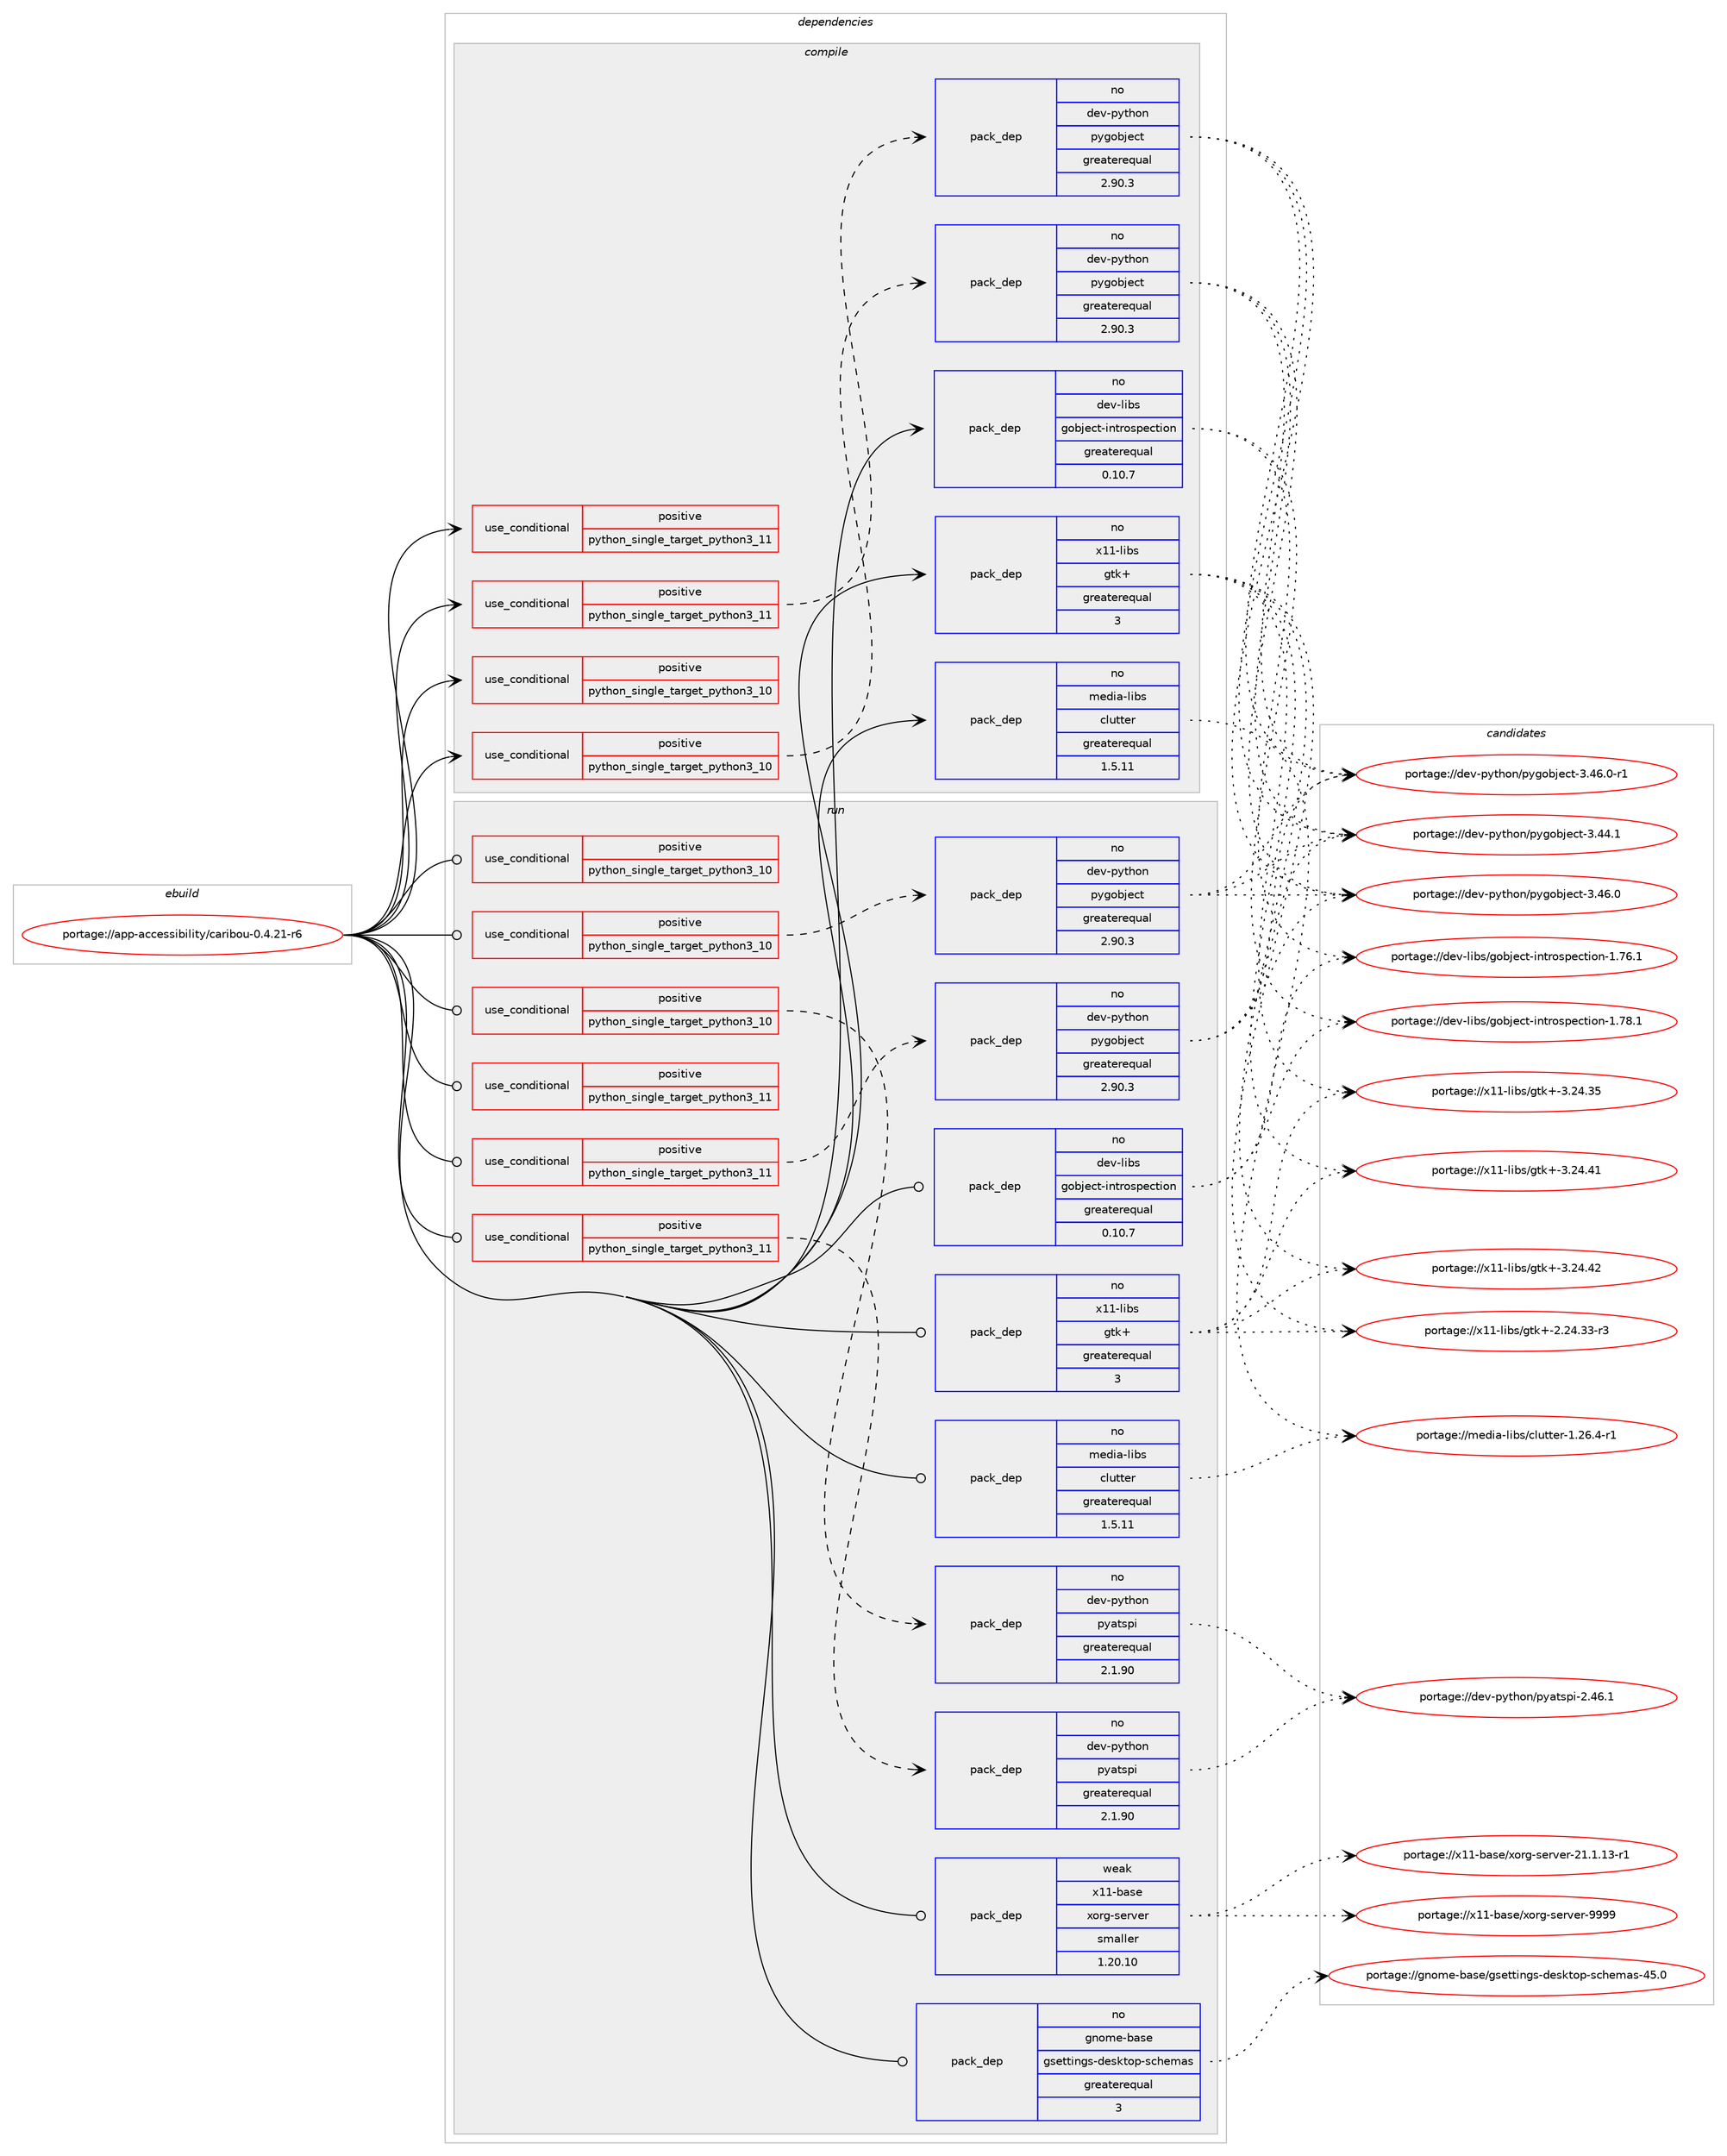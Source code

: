 digraph prolog {

# *************
# Graph options
# *************

newrank=true;
concentrate=true;
compound=true;
graph [rankdir=LR,fontname=Helvetica,fontsize=10,ranksep=1.5];#, ranksep=2.5, nodesep=0.2];
edge  [arrowhead=vee];
node  [fontname=Helvetica,fontsize=10];

# **********
# The ebuild
# **********

subgraph cluster_leftcol {
color=gray;
rank=same;
label=<<i>ebuild</i>>;
id [label="portage://app-accessibility/caribou-0.4.21-r6", color=red, width=4, href="../app-accessibility/caribou-0.4.21-r6.svg"];
}

# ****************
# The dependencies
# ****************

subgraph cluster_midcol {
color=gray;
label=<<i>dependencies</i>>;
subgraph cluster_compile {
fillcolor="#eeeeee";
style=filled;
label=<<i>compile</i>>;
subgraph cond72 {
dependency129 [label=<<TABLE BORDER="0" CELLBORDER="1" CELLSPACING="0" CELLPADDING="4"><TR><TD ROWSPAN="3" CELLPADDING="10">use_conditional</TD></TR><TR><TD>positive</TD></TR><TR><TD>python_single_target_python3_10</TD></TR></TABLE>>, shape=none, color=red];
# *** BEGIN UNKNOWN DEPENDENCY TYPE (TODO) ***
# dependency129 -> package_dependency(portage://app-accessibility/caribou-0.4.21-r6,install,no,dev-lang,python,none,[,,],[slot(3.10)],[use(enable(xml),positive)])
# *** END UNKNOWN DEPENDENCY TYPE (TODO) ***

}
id:e -> dependency129:w [weight=20,style="solid",arrowhead="vee"];
subgraph cond73 {
dependency130 [label=<<TABLE BORDER="0" CELLBORDER="1" CELLSPACING="0" CELLPADDING="4"><TR><TD ROWSPAN="3" CELLPADDING="10">use_conditional</TD></TR><TR><TD>positive</TD></TR><TR><TD>python_single_target_python3_10</TD></TR></TABLE>>, shape=none, color=red];
subgraph pack58 {
dependency131 [label=<<TABLE BORDER="0" CELLBORDER="1" CELLSPACING="0" CELLPADDING="4" WIDTH="220"><TR><TD ROWSPAN="6" CELLPADDING="30">pack_dep</TD></TR><TR><TD WIDTH="110">no</TD></TR><TR><TD>dev-python</TD></TR><TR><TD>pygobject</TD></TR><TR><TD>greaterequal</TD></TR><TR><TD>2.90.3</TD></TR></TABLE>>, shape=none, color=blue];
}
dependency130:e -> dependency131:w [weight=20,style="dashed",arrowhead="vee"];
}
id:e -> dependency130:w [weight=20,style="solid",arrowhead="vee"];
subgraph cond74 {
dependency132 [label=<<TABLE BORDER="0" CELLBORDER="1" CELLSPACING="0" CELLPADDING="4"><TR><TD ROWSPAN="3" CELLPADDING="10">use_conditional</TD></TR><TR><TD>positive</TD></TR><TR><TD>python_single_target_python3_11</TD></TR></TABLE>>, shape=none, color=red];
# *** BEGIN UNKNOWN DEPENDENCY TYPE (TODO) ***
# dependency132 -> package_dependency(portage://app-accessibility/caribou-0.4.21-r6,install,no,dev-lang,python,none,[,,],[slot(3.11)],[use(enable(xml),positive)])
# *** END UNKNOWN DEPENDENCY TYPE (TODO) ***

}
id:e -> dependency132:w [weight=20,style="solid",arrowhead="vee"];
subgraph cond75 {
dependency133 [label=<<TABLE BORDER="0" CELLBORDER="1" CELLSPACING="0" CELLPADDING="4"><TR><TD ROWSPAN="3" CELLPADDING="10">use_conditional</TD></TR><TR><TD>positive</TD></TR><TR><TD>python_single_target_python3_11</TD></TR></TABLE>>, shape=none, color=red];
subgraph pack59 {
dependency134 [label=<<TABLE BORDER="0" CELLBORDER="1" CELLSPACING="0" CELLPADDING="4" WIDTH="220"><TR><TD ROWSPAN="6" CELLPADDING="30">pack_dep</TD></TR><TR><TD WIDTH="110">no</TD></TR><TR><TD>dev-python</TD></TR><TR><TD>pygobject</TD></TR><TR><TD>greaterequal</TD></TR><TR><TD>2.90.3</TD></TR></TABLE>>, shape=none, color=blue];
}
dependency133:e -> dependency134:w [weight=20,style="dashed",arrowhead="vee"];
}
id:e -> dependency133:w [weight=20,style="solid",arrowhead="vee"];
# *** BEGIN UNKNOWN DEPENDENCY TYPE (TODO) ***
# id -> package_dependency(portage://app-accessibility/caribou-0.4.21-r6,install,no,app-accessibility,at-spi2-core,none,[,,],[],[])
# *** END UNKNOWN DEPENDENCY TYPE (TODO) ***

subgraph pack60 {
dependency135 [label=<<TABLE BORDER="0" CELLBORDER="1" CELLSPACING="0" CELLPADDING="4" WIDTH="220"><TR><TD ROWSPAN="6" CELLPADDING="30">pack_dep</TD></TR><TR><TD WIDTH="110">no</TD></TR><TR><TD>dev-libs</TD></TR><TR><TD>gobject-introspection</TD></TR><TR><TD>greaterequal</TD></TR><TR><TD>0.10.7</TD></TR></TABLE>>, shape=none, color=blue];
}
id:e -> dependency135:w [weight=20,style="solid",arrowhead="vee"];
# *** BEGIN UNKNOWN DEPENDENCY TYPE (TODO) ***
# id -> package_dependency(portage://app-accessibility/caribou-0.4.21-r6,install,no,dev-libs,libgee,none,[,,],[slot(0.8)],[])
# *** END UNKNOWN DEPENDENCY TYPE (TODO) ***

# *** BEGIN UNKNOWN DEPENDENCY TYPE (TODO) ***
# id -> package_dependency(portage://app-accessibility/caribou-0.4.21-r6,install,no,dev-libs,libxml2,none,[,,],[],[])
# *** END UNKNOWN DEPENDENCY TYPE (TODO) ***

# *** BEGIN UNKNOWN DEPENDENCY TYPE (TODO) ***
# id -> package_dependency(portage://app-accessibility/caribou-0.4.21-r6,install,no,dev-libs,libxslt,none,[,,],[],[])
# *** END UNKNOWN DEPENDENCY TYPE (TODO) ***

subgraph pack61 {
dependency136 [label=<<TABLE BORDER="0" CELLBORDER="1" CELLSPACING="0" CELLPADDING="4" WIDTH="220"><TR><TD ROWSPAN="6" CELLPADDING="30">pack_dep</TD></TR><TR><TD WIDTH="110">no</TD></TR><TR><TD>media-libs</TD></TR><TR><TD>clutter</TD></TR><TR><TD>greaterequal</TD></TR><TR><TD>1.5.11</TD></TR></TABLE>>, shape=none, color=blue];
}
id:e -> dependency136:w [weight=20,style="solid",arrowhead="vee"];
subgraph pack62 {
dependency137 [label=<<TABLE BORDER="0" CELLBORDER="1" CELLSPACING="0" CELLPADDING="4" WIDTH="220"><TR><TD ROWSPAN="6" CELLPADDING="30">pack_dep</TD></TR><TR><TD WIDTH="110">no</TD></TR><TR><TD>x11-libs</TD></TR><TR><TD>gtk+</TD></TR><TR><TD>greaterequal</TD></TR><TR><TD>3</TD></TR></TABLE>>, shape=none, color=blue];
}
id:e -> dependency137:w [weight=20,style="solid",arrowhead="vee"];
# *** BEGIN UNKNOWN DEPENDENCY TYPE (TODO) ***
# id -> package_dependency(portage://app-accessibility/caribou-0.4.21-r6,install,no,x11-libs,libX11,none,[,,],[],[])
# *** END UNKNOWN DEPENDENCY TYPE (TODO) ***

# *** BEGIN UNKNOWN DEPENDENCY TYPE (TODO) ***
# id -> package_dependency(portage://app-accessibility/caribou-0.4.21-r6,install,no,x11-libs,libXtst,none,[,,],[],[])
# *** END UNKNOWN DEPENDENCY TYPE (TODO) ***

# *** BEGIN UNKNOWN DEPENDENCY TYPE (TODO) ***
# id -> package_dependency(portage://app-accessibility/caribou-0.4.21-r6,install,no,x11-libs,libxklavier,none,[,,],[],[])
# *** END UNKNOWN DEPENDENCY TYPE (TODO) ***

}
subgraph cluster_compileandrun {
fillcolor="#eeeeee";
style=filled;
label=<<i>compile and run</i>>;
}
subgraph cluster_run {
fillcolor="#eeeeee";
style=filled;
label=<<i>run</i>>;
subgraph cond76 {
dependency138 [label=<<TABLE BORDER="0" CELLBORDER="1" CELLSPACING="0" CELLPADDING="4"><TR><TD ROWSPAN="3" CELLPADDING="10">use_conditional</TD></TR><TR><TD>positive</TD></TR><TR><TD>python_single_target_python3_10</TD></TR></TABLE>>, shape=none, color=red];
# *** BEGIN UNKNOWN DEPENDENCY TYPE (TODO) ***
# dependency138 -> package_dependency(portage://app-accessibility/caribou-0.4.21-r6,run,no,dev-lang,python,none,[,,],[slot(3.10)],[use(enable(xml),positive)])
# *** END UNKNOWN DEPENDENCY TYPE (TODO) ***

}
id:e -> dependency138:w [weight=20,style="solid",arrowhead="odot"];
subgraph cond77 {
dependency139 [label=<<TABLE BORDER="0" CELLBORDER="1" CELLSPACING="0" CELLPADDING="4"><TR><TD ROWSPAN="3" CELLPADDING="10">use_conditional</TD></TR><TR><TD>positive</TD></TR><TR><TD>python_single_target_python3_10</TD></TR></TABLE>>, shape=none, color=red];
subgraph pack63 {
dependency140 [label=<<TABLE BORDER="0" CELLBORDER="1" CELLSPACING="0" CELLPADDING="4" WIDTH="220"><TR><TD ROWSPAN="6" CELLPADDING="30">pack_dep</TD></TR><TR><TD WIDTH="110">no</TD></TR><TR><TD>dev-python</TD></TR><TR><TD>pyatspi</TD></TR><TR><TD>greaterequal</TD></TR><TR><TD>2.1.90</TD></TR></TABLE>>, shape=none, color=blue];
}
dependency139:e -> dependency140:w [weight=20,style="dashed",arrowhead="vee"];
}
id:e -> dependency139:w [weight=20,style="solid",arrowhead="odot"];
subgraph cond78 {
dependency141 [label=<<TABLE BORDER="0" CELLBORDER="1" CELLSPACING="0" CELLPADDING="4"><TR><TD ROWSPAN="3" CELLPADDING="10">use_conditional</TD></TR><TR><TD>positive</TD></TR><TR><TD>python_single_target_python3_10</TD></TR></TABLE>>, shape=none, color=red];
subgraph pack64 {
dependency142 [label=<<TABLE BORDER="0" CELLBORDER="1" CELLSPACING="0" CELLPADDING="4" WIDTH="220"><TR><TD ROWSPAN="6" CELLPADDING="30">pack_dep</TD></TR><TR><TD WIDTH="110">no</TD></TR><TR><TD>dev-python</TD></TR><TR><TD>pygobject</TD></TR><TR><TD>greaterequal</TD></TR><TR><TD>2.90.3</TD></TR></TABLE>>, shape=none, color=blue];
}
dependency141:e -> dependency142:w [weight=20,style="dashed",arrowhead="vee"];
}
id:e -> dependency141:w [weight=20,style="solid",arrowhead="odot"];
subgraph cond79 {
dependency143 [label=<<TABLE BORDER="0" CELLBORDER="1" CELLSPACING="0" CELLPADDING="4"><TR><TD ROWSPAN="3" CELLPADDING="10">use_conditional</TD></TR><TR><TD>positive</TD></TR><TR><TD>python_single_target_python3_11</TD></TR></TABLE>>, shape=none, color=red];
# *** BEGIN UNKNOWN DEPENDENCY TYPE (TODO) ***
# dependency143 -> package_dependency(portage://app-accessibility/caribou-0.4.21-r6,run,no,dev-lang,python,none,[,,],[slot(3.11)],[use(enable(xml),positive)])
# *** END UNKNOWN DEPENDENCY TYPE (TODO) ***

}
id:e -> dependency143:w [weight=20,style="solid",arrowhead="odot"];
subgraph cond80 {
dependency144 [label=<<TABLE BORDER="0" CELLBORDER="1" CELLSPACING="0" CELLPADDING="4"><TR><TD ROWSPAN="3" CELLPADDING="10">use_conditional</TD></TR><TR><TD>positive</TD></TR><TR><TD>python_single_target_python3_11</TD></TR></TABLE>>, shape=none, color=red];
subgraph pack65 {
dependency145 [label=<<TABLE BORDER="0" CELLBORDER="1" CELLSPACING="0" CELLPADDING="4" WIDTH="220"><TR><TD ROWSPAN="6" CELLPADDING="30">pack_dep</TD></TR><TR><TD WIDTH="110">no</TD></TR><TR><TD>dev-python</TD></TR><TR><TD>pyatspi</TD></TR><TR><TD>greaterequal</TD></TR><TR><TD>2.1.90</TD></TR></TABLE>>, shape=none, color=blue];
}
dependency144:e -> dependency145:w [weight=20,style="dashed",arrowhead="vee"];
}
id:e -> dependency144:w [weight=20,style="solid",arrowhead="odot"];
subgraph cond81 {
dependency146 [label=<<TABLE BORDER="0" CELLBORDER="1" CELLSPACING="0" CELLPADDING="4"><TR><TD ROWSPAN="3" CELLPADDING="10">use_conditional</TD></TR><TR><TD>positive</TD></TR><TR><TD>python_single_target_python3_11</TD></TR></TABLE>>, shape=none, color=red];
subgraph pack66 {
dependency147 [label=<<TABLE BORDER="0" CELLBORDER="1" CELLSPACING="0" CELLPADDING="4" WIDTH="220"><TR><TD ROWSPAN="6" CELLPADDING="30">pack_dep</TD></TR><TR><TD WIDTH="110">no</TD></TR><TR><TD>dev-python</TD></TR><TR><TD>pygobject</TD></TR><TR><TD>greaterequal</TD></TR><TR><TD>2.90.3</TD></TR></TABLE>>, shape=none, color=blue];
}
dependency146:e -> dependency147:w [weight=20,style="dashed",arrowhead="vee"];
}
id:e -> dependency146:w [weight=20,style="solid",arrowhead="odot"];
# *** BEGIN UNKNOWN DEPENDENCY TYPE (TODO) ***
# id -> package_dependency(portage://app-accessibility/caribou-0.4.21-r6,run,no,app-accessibility,at-spi2-core,none,[,,],[],[])
# *** END UNKNOWN DEPENDENCY TYPE (TODO) ***

# *** BEGIN UNKNOWN DEPENDENCY TYPE (TODO) ***
# id -> package_dependency(portage://app-accessibility/caribou-0.4.21-r6,run,no,dev-libs,glib,none,[,,],[],[use(enable(dbus),none)])
# *** END UNKNOWN DEPENDENCY TYPE (TODO) ***

subgraph pack67 {
dependency148 [label=<<TABLE BORDER="0" CELLBORDER="1" CELLSPACING="0" CELLPADDING="4" WIDTH="220"><TR><TD ROWSPAN="6" CELLPADDING="30">pack_dep</TD></TR><TR><TD WIDTH="110">no</TD></TR><TR><TD>dev-libs</TD></TR><TR><TD>gobject-introspection</TD></TR><TR><TD>greaterequal</TD></TR><TR><TD>0.10.7</TD></TR></TABLE>>, shape=none, color=blue];
}
id:e -> dependency148:w [weight=20,style="solid",arrowhead="odot"];
# *** BEGIN UNKNOWN DEPENDENCY TYPE (TODO) ***
# id -> package_dependency(portage://app-accessibility/caribou-0.4.21-r6,run,no,dev-libs,libgee,none,[,,],[slot(0.8)],[])
# *** END UNKNOWN DEPENDENCY TYPE (TODO) ***

# *** BEGIN UNKNOWN DEPENDENCY TYPE (TODO) ***
# id -> package_dependency(portage://app-accessibility/caribou-0.4.21-r6,run,no,dev-libs,libxml2,none,[,,],[],[])
# *** END UNKNOWN DEPENDENCY TYPE (TODO) ***

subgraph pack68 {
dependency149 [label=<<TABLE BORDER="0" CELLBORDER="1" CELLSPACING="0" CELLPADDING="4" WIDTH="220"><TR><TD ROWSPAN="6" CELLPADDING="30">pack_dep</TD></TR><TR><TD WIDTH="110">no</TD></TR><TR><TD>gnome-base</TD></TR><TR><TD>gsettings-desktop-schemas</TD></TR><TR><TD>greaterequal</TD></TR><TR><TD>3</TD></TR></TABLE>>, shape=none, color=blue];
}
id:e -> dependency149:w [weight=20,style="solid",arrowhead="odot"];
# *** BEGIN UNKNOWN DEPENDENCY TYPE (TODO) ***
# id -> package_dependency(portage://app-accessibility/caribou-0.4.21-r6,run,no,gnome-base,librsvg,none,[,,],[slot(2)],[])
# *** END UNKNOWN DEPENDENCY TYPE (TODO) ***

subgraph pack69 {
dependency150 [label=<<TABLE BORDER="0" CELLBORDER="1" CELLSPACING="0" CELLPADDING="4" WIDTH="220"><TR><TD ROWSPAN="6" CELLPADDING="30">pack_dep</TD></TR><TR><TD WIDTH="110">no</TD></TR><TR><TD>media-libs</TD></TR><TR><TD>clutter</TD></TR><TR><TD>greaterequal</TD></TR><TR><TD>1.5.11</TD></TR></TABLE>>, shape=none, color=blue];
}
id:e -> dependency150:w [weight=20,style="solid",arrowhead="odot"];
# *** BEGIN UNKNOWN DEPENDENCY TYPE (TODO) ***
# id -> package_dependency(portage://app-accessibility/caribou-0.4.21-r6,run,no,sys-apps,dbus,none,[,,],[],[])
# *** END UNKNOWN DEPENDENCY TYPE (TODO) ***

subgraph pack70 {
dependency151 [label=<<TABLE BORDER="0" CELLBORDER="1" CELLSPACING="0" CELLPADDING="4" WIDTH="220"><TR><TD ROWSPAN="6" CELLPADDING="30">pack_dep</TD></TR><TR><TD WIDTH="110">no</TD></TR><TR><TD>x11-libs</TD></TR><TR><TD>gtk+</TD></TR><TR><TD>greaterequal</TD></TR><TR><TD>3</TD></TR></TABLE>>, shape=none, color=blue];
}
id:e -> dependency151:w [weight=20,style="solid",arrowhead="odot"];
# *** BEGIN UNKNOWN DEPENDENCY TYPE (TODO) ***
# id -> package_dependency(portage://app-accessibility/caribou-0.4.21-r6,run,no,x11-libs,libX11,none,[,,],[],[])
# *** END UNKNOWN DEPENDENCY TYPE (TODO) ***

# *** BEGIN UNKNOWN DEPENDENCY TYPE (TODO) ***
# id -> package_dependency(portage://app-accessibility/caribou-0.4.21-r6,run,no,x11-libs,libXtst,none,[,,],[],[])
# *** END UNKNOWN DEPENDENCY TYPE (TODO) ***

# *** BEGIN UNKNOWN DEPENDENCY TYPE (TODO) ***
# id -> package_dependency(portage://app-accessibility/caribou-0.4.21-r6,run,no,x11-libs,libxklavier,none,[,,],[],[])
# *** END UNKNOWN DEPENDENCY TYPE (TODO) ***

subgraph pack71 {
dependency152 [label=<<TABLE BORDER="0" CELLBORDER="1" CELLSPACING="0" CELLPADDING="4" WIDTH="220"><TR><TD ROWSPAN="6" CELLPADDING="30">pack_dep</TD></TR><TR><TD WIDTH="110">weak</TD></TR><TR><TD>x11-base</TD></TR><TR><TD>xorg-server</TD></TR><TR><TD>smaller</TD></TR><TR><TD>1.20.10</TD></TR></TABLE>>, shape=none, color=blue];
}
id:e -> dependency152:w [weight=20,style="solid",arrowhead="odot"];
}
}

# **************
# The candidates
# **************

subgraph cluster_choices {
rank=same;
color=gray;
label=<<i>candidates</i>>;

subgraph choice58 {
color=black;
nodesep=1;
choice1001011184511212111610411111047112121103111981061019911645514652524649 [label="portage://dev-python/pygobject-3.44.1", color=red, width=4,href="../dev-python/pygobject-3.44.1.svg"];
choice1001011184511212111610411111047112121103111981061019911645514652544648 [label="portage://dev-python/pygobject-3.46.0", color=red, width=4,href="../dev-python/pygobject-3.46.0.svg"];
choice10010111845112121116104111110471121211031119810610199116455146525446484511449 [label="portage://dev-python/pygobject-3.46.0-r1", color=red, width=4,href="../dev-python/pygobject-3.46.0-r1.svg"];
dependency131:e -> choice1001011184511212111610411111047112121103111981061019911645514652524649:w [style=dotted,weight="100"];
dependency131:e -> choice1001011184511212111610411111047112121103111981061019911645514652544648:w [style=dotted,weight="100"];
dependency131:e -> choice10010111845112121116104111110471121211031119810610199116455146525446484511449:w [style=dotted,weight="100"];
}
subgraph choice59 {
color=black;
nodesep=1;
choice1001011184511212111610411111047112121103111981061019911645514652524649 [label="portage://dev-python/pygobject-3.44.1", color=red, width=4,href="../dev-python/pygobject-3.44.1.svg"];
choice1001011184511212111610411111047112121103111981061019911645514652544648 [label="portage://dev-python/pygobject-3.46.0", color=red, width=4,href="../dev-python/pygobject-3.46.0.svg"];
choice10010111845112121116104111110471121211031119810610199116455146525446484511449 [label="portage://dev-python/pygobject-3.46.0-r1", color=red, width=4,href="../dev-python/pygobject-3.46.0-r1.svg"];
dependency134:e -> choice1001011184511212111610411111047112121103111981061019911645514652524649:w [style=dotted,weight="100"];
dependency134:e -> choice1001011184511212111610411111047112121103111981061019911645514652544648:w [style=dotted,weight="100"];
dependency134:e -> choice10010111845112121116104111110471121211031119810610199116455146525446484511449:w [style=dotted,weight="100"];
}
subgraph choice60 {
color=black;
nodesep=1;
choice1001011184510810598115471031119810610199116451051101161141111151121019911610511111045494655544649 [label="portage://dev-libs/gobject-introspection-1.76.1", color=red, width=4,href="../dev-libs/gobject-introspection-1.76.1.svg"];
choice1001011184510810598115471031119810610199116451051101161141111151121019911610511111045494655564649 [label="portage://dev-libs/gobject-introspection-1.78.1", color=red, width=4,href="../dev-libs/gobject-introspection-1.78.1.svg"];
dependency135:e -> choice1001011184510810598115471031119810610199116451051101161141111151121019911610511111045494655544649:w [style=dotted,weight="100"];
dependency135:e -> choice1001011184510810598115471031119810610199116451051101161141111151121019911610511111045494655564649:w [style=dotted,weight="100"];
}
subgraph choice61 {
color=black;
nodesep=1;
choice1091011001059745108105981154799108117116116101114454946505446524511449 [label="portage://media-libs/clutter-1.26.4-r1", color=red, width=4,href="../media-libs/clutter-1.26.4-r1.svg"];
dependency136:e -> choice1091011001059745108105981154799108117116116101114454946505446524511449:w [style=dotted,weight="100"];
}
subgraph choice62 {
color=black;
nodesep=1;
choice12049494510810598115471031161074345504650524651514511451 [label="portage://x11-libs/gtk+-2.24.33-r3", color=red, width=4,href="../x11-libs/gtk+-2.24.33-r3.svg"];
choice1204949451081059811547103116107434551465052465153 [label="portage://x11-libs/gtk+-3.24.35", color=red, width=4,href="../x11-libs/gtk+-3.24.35.svg"];
choice1204949451081059811547103116107434551465052465249 [label="portage://x11-libs/gtk+-3.24.41", color=red, width=4,href="../x11-libs/gtk+-3.24.41.svg"];
choice1204949451081059811547103116107434551465052465250 [label="portage://x11-libs/gtk+-3.24.42", color=red, width=4,href="../x11-libs/gtk+-3.24.42.svg"];
dependency137:e -> choice12049494510810598115471031161074345504650524651514511451:w [style=dotted,weight="100"];
dependency137:e -> choice1204949451081059811547103116107434551465052465153:w [style=dotted,weight="100"];
dependency137:e -> choice1204949451081059811547103116107434551465052465249:w [style=dotted,weight="100"];
dependency137:e -> choice1204949451081059811547103116107434551465052465250:w [style=dotted,weight="100"];
}
subgraph choice63 {
color=black;
nodesep=1;
choice10010111845112121116104111110471121219711611511210545504652544649 [label="portage://dev-python/pyatspi-2.46.1", color=red, width=4,href="../dev-python/pyatspi-2.46.1.svg"];
dependency140:e -> choice10010111845112121116104111110471121219711611511210545504652544649:w [style=dotted,weight="100"];
}
subgraph choice64 {
color=black;
nodesep=1;
choice1001011184511212111610411111047112121103111981061019911645514652524649 [label="portage://dev-python/pygobject-3.44.1", color=red, width=4,href="../dev-python/pygobject-3.44.1.svg"];
choice1001011184511212111610411111047112121103111981061019911645514652544648 [label="portage://dev-python/pygobject-3.46.0", color=red, width=4,href="../dev-python/pygobject-3.46.0.svg"];
choice10010111845112121116104111110471121211031119810610199116455146525446484511449 [label="portage://dev-python/pygobject-3.46.0-r1", color=red, width=4,href="../dev-python/pygobject-3.46.0-r1.svg"];
dependency142:e -> choice1001011184511212111610411111047112121103111981061019911645514652524649:w [style=dotted,weight="100"];
dependency142:e -> choice1001011184511212111610411111047112121103111981061019911645514652544648:w [style=dotted,weight="100"];
dependency142:e -> choice10010111845112121116104111110471121211031119810610199116455146525446484511449:w [style=dotted,weight="100"];
}
subgraph choice65 {
color=black;
nodesep=1;
choice10010111845112121116104111110471121219711611511210545504652544649 [label="portage://dev-python/pyatspi-2.46.1", color=red, width=4,href="../dev-python/pyatspi-2.46.1.svg"];
dependency145:e -> choice10010111845112121116104111110471121219711611511210545504652544649:w [style=dotted,weight="100"];
}
subgraph choice66 {
color=black;
nodesep=1;
choice1001011184511212111610411111047112121103111981061019911645514652524649 [label="portage://dev-python/pygobject-3.44.1", color=red, width=4,href="../dev-python/pygobject-3.44.1.svg"];
choice1001011184511212111610411111047112121103111981061019911645514652544648 [label="portage://dev-python/pygobject-3.46.0", color=red, width=4,href="../dev-python/pygobject-3.46.0.svg"];
choice10010111845112121116104111110471121211031119810610199116455146525446484511449 [label="portage://dev-python/pygobject-3.46.0-r1", color=red, width=4,href="../dev-python/pygobject-3.46.0-r1.svg"];
dependency147:e -> choice1001011184511212111610411111047112121103111981061019911645514652524649:w [style=dotted,weight="100"];
dependency147:e -> choice1001011184511212111610411111047112121103111981061019911645514652544648:w [style=dotted,weight="100"];
dependency147:e -> choice10010111845112121116104111110471121211031119810610199116455146525446484511449:w [style=dotted,weight="100"];
}
subgraph choice67 {
color=black;
nodesep=1;
choice1001011184510810598115471031119810610199116451051101161141111151121019911610511111045494655544649 [label="portage://dev-libs/gobject-introspection-1.76.1", color=red, width=4,href="../dev-libs/gobject-introspection-1.76.1.svg"];
choice1001011184510810598115471031119810610199116451051101161141111151121019911610511111045494655564649 [label="portage://dev-libs/gobject-introspection-1.78.1", color=red, width=4,href="../dev-libs/gobject-introspection-1.78.1.svg"];
dependency148:e -> choice1001011184510810598115471031119810610199116451051101161141111151121019911610511111045494655544649:w [style=dotted,weight="100"];
dependency148:e -> choice1001011184510810598115471031119810610199116451051101161141111151121019911610511111045494655564649:w [style=dotted,weight="100"];
}
subgraph choice68 {
color=black;
nodesep=1;
choice10311011110910145989711510147103115101116116105110103115451001011151071161111124511599104101109971154552534648 [label="portage://gnome-base/gsettings-desktop-schemas-45.0", color=red, width=4,href="../gnome-base/gsettings-desktop-schemas-45.0.svg"];
dependency149:e -> choice10311011110910145989711510147103115101116116105110103115451001011151071161111124511599104101109971154552534648:w [style=dotted,weight="100"];
}
subgraph choice69 {
color=black;
nodesep=1;
choice1091011001059745108105981154799108117116116101114454946505446524511449 [label="portage://media-libs/clutter-1.26.4-r1", color=red, width=4,href="../media-libs/clutter-1.26.4-r1.svg"];
dependency150:e -> choice1091011001059745108105981154799108117116116101114454946505446524511449:w [style=dotted,weight="100"];
}
subgraph choice70 {
color=black;
nodesep=1;
choice12049494510810598115471031161074345504650524651514511451 [label="portage://x11-libs/gtk+-2.24.33-r3", color=red, width=4,href="../x11-libs/gtk+-2.24.33-r3.svg"];
choice1204949451081059811547103116107434551465052465153 [label="portage://x11-libs/gtk+-3.24.35", color=red, width=4,href="../x11-libs/gtk+-3.24.35.svg"];
choice1204949451081059811547103116107434551465052465249 [label="portage://x11-libs/gtk+-3.24.41", color=red, width=4,href="../x11-libs/gtk+-3.24.41.svg"];
choice1204949451081059811547103116107434551465052465250 [label="portage://x11-libs/gtk+-3.24.42", color=red, width=4,href="../x11-libs/gtk+-3.24.42.svg"];
dependency151:e -> choice12049494510810598115471031161074345504650524651514511451:w [style=dotted,weight="100"];
dependency151:e -> choice1204949451081059811547103116107434551465052465153:w [style=dotted,weight="100"];
dependency151:e -> choice1204949451081059811547103116107434551465052465249:w [style=dotted,weight="100"];
dependency151:e -> choice1204949451081059811547103116107434551465052465250:w [style=dotted,weight="100"];
}
subgraph choice71 {
color=black;
nodesep=1;
choice1204949459897115101471201111141034511510111411810111445504946494649514511449 [label="portage://x11-base/xorg-server-21.1.13-r1", color=red, width=4,href="../x11-base/xorg-server-21.1.13-r1.svg"];
choice120494945989711510147120111114103451151011141181011144557575757 [label="portage://x11-base/xorg-server-9999", color=red, width=4,href="../x11-base/xorg-server-9999.svg"];
dependency152:e -> choice1204949459897115101471201111141034511510111411810111445504946494649514511449:w [style=dotted,weight="100"];
dependency152:e -> choice120494945989711510147120111114103451151011141181011144557575757:w [style=dotted,weight="100"];
}
}

}
